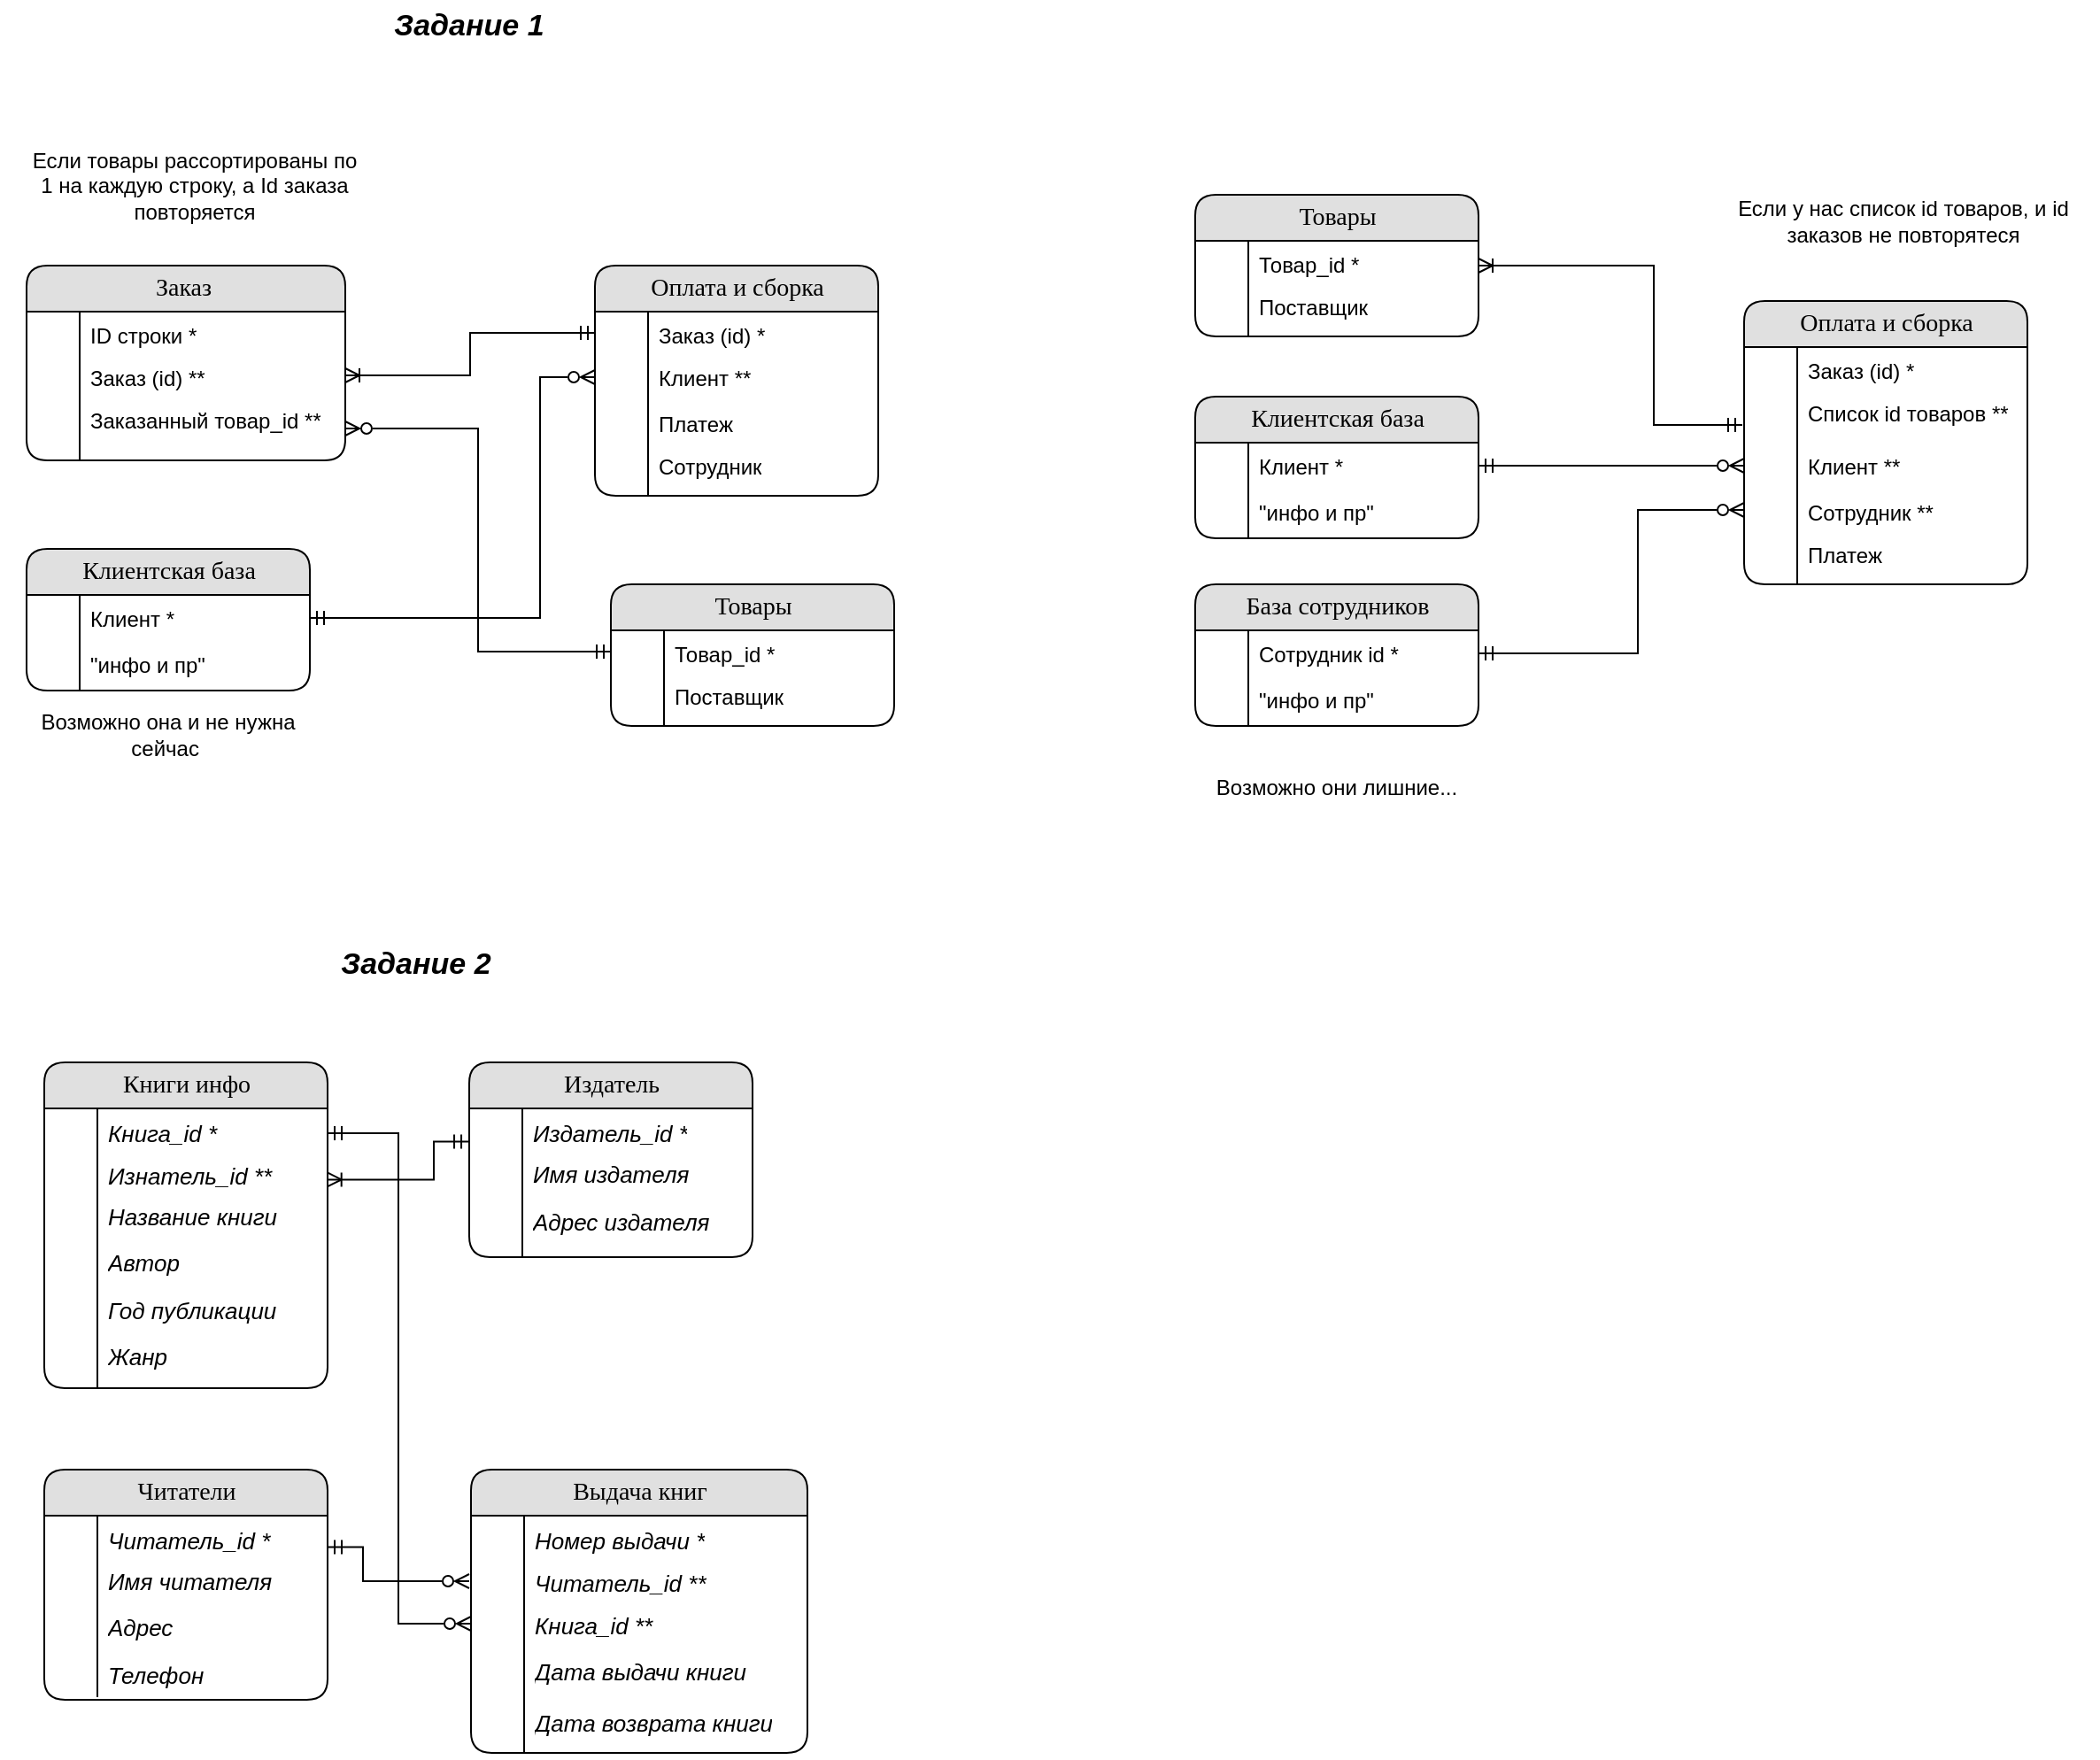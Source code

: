 <mxfile version="24.8.2">
  <diagram name="Page-1" id="e56a1550-8fbb-45ad-956c-1786394a9013">
    <mxGraphModel dx="2524" dy="1198" grid="1" gridSize="10" guides="1" tooltips="1" connect="1" arrows="1" fold="1" page="1" pageScale="1" pageWidth="3300" pageHeight="2339" background="none" math="0" shadow="0">
      <root>
        <mxCell id="0" />
        <mxCell id="1" parent="0" />
        <mxCell id="HPCLGDxQR15PkIXR5d-X-1" value="Заказ&amp;nbsp;" style="swimlane;html=1;fontStyle=0;childLayout=stackLayout;horizontal=1;startSize=26;fillColor=#e0e0e0;horizontalStack=0;resizeParent=1;resizeLast=0;collapsible=1;marginBottom=0;swimlaneFillColor=#ffffff;align=center;rounded=1;shadow=0;comic=0;labelBackgroundColor=none;strokeWidth=1;fontFamily=Verdana;fontSize=14" vertex="1" parent="1">
          <mxGeometry x="100" y="680" width="180" height="110" as="geometry" />
        </mxCell>
        <mxCell id="HPCLGDxQR15PkIXR5d-X-166" value="ID строки *" style="shape=partialRectangle;top=0;left=0;right=0;bottom=0;html=1;align=left;verticalAlign=top;fillColor=none;spacingLeft=34;spacingRight=4;whiteSpace=wrap;overflow=hidden;rotatable=0;points=[[0,0.5],[1,0.5]];portConstraint=eastwest;dropTarget=0;" vertex="1" parent="HPCLGDxQR15PkIXR5d-X-1">
          <mxGeometry y="26" width="180" height="24" as="geometry" />
        </mxCell>
        <mxCell id="HPCLGDxQR15PkIXR5d-X-167" value="" style="shape=partialRectangle;top=0;left=0;bottom=0;html=1;fillColor=none;align=left;verticalAlign=top;spacingLeft=4;spacingRight=4;whiteSpace=wrap;overflow=hidden;rotatable=0;points=[];portConstraint=eastwest;part=1;" vertex="1" connectable="0" parent="HPCLGDxQR15PkIXR5d-X-166">
          <mxGeometry width="30" height="24" as="geometry" />
        </mxCell>
        <mxCell id="HPCLGDxQR15PkIXR5d-X-4" value="Заказ (id) **" style="shape=partialRectangle;top=0;left=0;right=0;bottom=0;html=1;align=left;verticalAlign=top;fillColor=none;spacingLeft=34;spacingRight=4;whiteSpace=wrap;overflow=hidden;rotatable=0;points=[[0,0.5],[1,0.5]];portConstraint=eastwest;dropTarget=0;" vertex="1" parent="HPCLGDxQR15PkIXR5d-X-1">
          <mxGeometry y="50" width="180" height="24" as="geometry" />
        </mxCell>
        <mxCell id="HPCLGDxQR15PkIXR5d-X-5" value="" style="shape=partialRectangle;top=0;left=0;bottom=0;html=1;fillColor=none;align=left;verticalAlign=top;spacingLeft=4;spacingRight=4;whiteSpace=wrap;overflow=hidden;rotatable=0;points=[];portConstraint=eastwest;part=1;" vertex="1" connectable="0" parent="HPCLGDxQR15PkIXR5d-X-4">
          <mxGeometry width="30" height="24" as="geometry" />
        </mxCell>
        <mxCell id="HPCLGDxQR15PkIXR5d-X-170" value="Заказанный товар_id **" style="shape=partialRectangle;top=0;left=0;right=0;bottom=0;html=1;align=left;verticalAlign=top;fillColor=none;spacingLeft=34;spacingRight=4;whiteSpace=wrap;overflow=hidden;rotatable=0;points=[[0,0.5],[1,0.5]];portConstraint=eastwest;dropTarget=0;" vertex="1" parent="HPCLGDxQR15PkIXR5d-X-1">
          <mxGeometry y="74" width="180" height="36" as="geometry" />
        </mxCell>
        <mxCell id="HPCLGDxQR15PkIXR5d-X-171" value="" style="shape=partialRectangle;top=0;left=0;bottom=0;html=1;fillColor=none;align=left;verticalAlign=top;spacingLeft=4;spacingRight=4;whiteSpace=wrap;overflow=hidden;rotatable=0;points=[];portConstraint=eastwest;part=1;" vertex="1" connectable="0" parent="HPCLGDxQR15PkIXR5d-X-170">
          <mxGeometry width="30" height="36" as="geometry" />
        </mxCell>
        <mxCell id="HPCLGDxQR15PkIXR5d-X-13" value="Товары" style="swimlane;html=1;fontStyle=0;childLayout=stackLayout;horizontal=1;startSize=26;fillColor=#e0e0e0;horizontalStack=0;resizeParent=1;resizeLast=0;collapsible=1;marginBottom=0;swimlaneFillColor=#ffffff;align=center;rounded=1;shadow=0;comic=0;labelBackgroundColor=none;strokeWidth=1;fontFamily=Verdana;fontSize=14" vertex="1" parent="1">
          <mxGeometry x="430" y="860" width="160" height="80" as="geometry" />
        </mxCell>
        <mxCell id="HPCLGDxQR15PkIXR5d-X-14" value="Товар_id *" style="shape=partialRectangle;top=0;left=0;right=0;bottom=0;html=1;align=left;verticalAlign=top;fillColor=none;spacingLeft=34;spacingRight=4;whiteSpace=wrap;overflow=hidden;rotatable=0;points=[[0,0.5],[1,0.5]];portConstraint=eastwest;dropTarget=0;" vertex="1" parent="HPCLGDxQR15PkIXR5d-X-13">
          <mxGeometry y="26" width="160" height="24" as="geometry" />
        </mxCell>
        <mxCell id="HPCLGDxQR15PkIXR5d-X-15" value="" style="shape=partialRectangle;top=0;left=0;bottom=0;html=1;fillColor=none;align=left;verticalAlign=top;spacingLeft=4;spacingRight=4;whiteSpace=wrap;overflow=hidden;rotatable=0;points=[];portConstraint=eastwest;part=1;" vertex="1" connectable="0" parent="HPCLGDxQR15PkIXR5d-X-14">
          <mxGeometry width="30" height="24" as="geometry" />
        </mxCell>
        <mxCell id="HPCLGDxQR15PkIXR5d-X-16" value="Поставщик" style="shape=partialRectangle;top=0;left=0;right=0;bottom=0;html=1;align=left;verticalAlign=top;fillColor=none;spacingLeft=34;spacingRight=4;whiteSpace=wrap;overflow=hidden;rotatable=0;points=[[0,0.5],[1,0.5]];portConstraint=eastwest;dropTarget=0;" vertex="1" parent="HPCLGDxQR15PkIXR5d-X-13">
          <mxGeometry y="50" width="160" height="30" as="geometry" />
        </mxCell>
        <mxCell id="HPCLGDxQR15PkIXR5d-X-17" value="" style="shape=partialRectangle;top=0;left=0;bottom=0;html=1;fillColor=none;align=left;verticalAlign=top;spacingLeft=4;spacingRight=4;whiteSpace=wrap;overflow=hidden;rotatable=0;points=[];portConstraint=eastwest;part=1;" vertex="1" connectable="0" parent="HPCLGDxQR15PkIXR5d-X-16">
          <mxGeometry width="30" height="30.0" as="geometry" />
        </mxCell>
        <mxCell id="HPCLGDxQR15PkIXR5d-X-22" value="Оплата и сборка" style="swimlane;html=1;fontStyle=0;childLayout=stackLayout;horizontal=1;startSize=26;fillColor=#e0e0e0;horizontalStack=0;resizeParent=1;resizeLast=0;collapsible=1;marginBottom=0;swimlaneFillColor=#ffffff;align=center;rounded=1;shadow=0;comic=0;labelBackgroundColor=none;strokeWidth=1;fontFamily=Verdana;fontSize=14" vertex="1" parent="1">
          <mxGeometry x="421" y="680" width="160" height="130" as="geometry" />
        </mxCell>
        <mxCell id="HPCLGDxQR15PkIXR5d-X-23" value="Заказ (id) *" style="shape=partialRectangle;top=0;left=0;right=0;bottom=0;html=1;align=left;verticalAlign=top;fillColor=none;spacingLeft=34;spacingRight=4;whiteSpace=wrap;overflow=hidden;rotatable=0;points=[[0,0.5],[1,0.5]];portConstraint=eastwest;dropTarget=0;" vertex="1" parent="HPCLGDxQR15PkIXR5d-X-22">
          <mxGeometry y="26" width="160" height="24" as="geometry" />
        </mxCell>
        <mxCell id="HPCLGDxQR15PkIXR5d-X-24" value="" style="shape=partialRectangle;top=0;left=0;bottom=0;html=1;fillColor=none;align=left;verticalAlign=top;spacingLeft=4;spacingRight=4;whiteSpace=wrap;overflow=hidden;rotatable=0;points=[];portConstraint=eastwest;part=1;" vertex="1" connectable="0" parent="HPCLGDxQR15PkIXR5d-X-23">
          <mxGeometry width="30" height="24" as="geometry" />
        </mxCell>
        <mxCell id="HPCLGDxQR15PkIXR5d-X-25" value="Клиент **" style="shape=partialRectangle;top=0;left=0;right=0;bottom=0;html=1;align=left;verticalAlign=top;fillColor=none;spacingLeft=34;spacingRight=4;whiteSpace=wrap;overflow=hidden;rotatable=0;points=[[0,0.5],[1,0.5]];portConstraint=eastwest;dropTarget=0;" vertex="1" parent="HPCLGDxQR15PkIXR5d-X-22">
          <mxGeometry y="50" width="160" height="26" as="geometry" />
        </mxCell>
        <mxCell id="HPCLGDxQR15PkIXR5d-X-26" value="" style="shape=partialRectangle;top=0;left=0;bottom=0;html=1;fillColor=none;align=left;verticalAlign=top;spacingLeft=4;spacingRight=4;whiteSpace=wrap;overflow=hidden;rotatable=0;points=[];portConstraint=eastwest;part=1;" vertex="1" connectable="0" parent="HPCLGDxQR15PkIXR5d-X-25">
          <mxGeometry width="30" height="26" as="geometry" />
        </mxCell>
        <mxCell id="HPCLGDxQR15PkIXR5d-X-27" value="Платеж&amp;nbsp;" style="shape=partialRectangle;top=0;left=0;right=0;bottom=0;html=1;align=left;verticalAlign=top;fillColor=none;spacingLeft=34;spacingRight=4;whiteSpace=wrap;overflow=hidden;rotatable=0;points=[[0,0.5],[1,0.5]];portConstraint=eastwest;dropTarget=0;" vertex="1" parent="HPCLGDxQR15PkIXR5d-X-22">
          <mxGeometry y="76" width="160" height="24" as="geometry" />
        </mxCell>
        <mxCell id="HPCLGDxQR15PkIXR5d-X-28" value="" style="shape=partialRectangle;top=0;left=0;bottom=0;html=1;fillColor=none;align=left;verticalAlign=top;spacingLeft=4;spacingRight=4;whiteSpace=wrap;overflow=hidden;rotatable=0;points=[];portConstraint=eastwest;part=1;" vertex="1" connectable="0" parent="HPCLGDxQR15PkIXR5d-X-27">
          <mxGeometry width="30" height="24" as="geometry" />
        </mxCell>
        <mxCell id="HPCLGDxQR15PkIXR5d-X-174" value="Сотрудник" style="shape=partialRectangle;top=0;left=0;right=0;bottom=0;html=1;align=left;verticalAlign=top;fillColor=none;spacingLeft=34;spacingRight=4;whiteSpace=wrap;overflow=hidden;rotatable=0;points=[[0,0.5],[1,0.5]];portConstraint=eastwest;dropTarget=0;" vertex="1" parent="HPCLGDxQR15PkIXR5d-X-22">
          <mxGeometry y="100" width="160" height="30" as="geometry" />
        </mxCell>
        <mxCell id="HPCLGDxQR15PkIXR5d-X-175" value="" style="shape=partialRectangle;top=0;left=0;bottom=0;html=1;fillColor=none;align=left;verticalAlign=top;spacingLeft=4;spacingRight=4;whiteSpace=wrap;overflow=hidden;rotatable=0;points=[];portConstraint=eastwest;part=1;" vertex="1" connectable="0" parent="HPCLGDxQR15PkIXR5d-X-174">
          <mxGeometry width="30" height="30.0" as="geometry" />
        </mxCell>
        <mxCell id="HPCLGDxQR15PkIXR5d-X-68" value="Книги инфо" style="swimlane;html=1;fontStyle=0;childLayout=stackLayout;horizontal=1;startSize=26;fillColor=#e0e0e0;horizontalStack=0;resizeParent=1;resizeLast=0;collapsible=1;marginBottom=0;swimlaneFillColor=#ffffff;align=center;rounded=1;shadow=0;comic=0;labelBackgroundColor=none;strokeWidth=1;fontFamily=Verdana;fontSize=14" vertex="1" parent="1">
          <mxGeometry x="110" y="1130" width="160" height="184" as="geometry" />
        </mxCell>
        <mxCell id="HPCLGDxQR15PkIXR5d-X-69" value="&lt;i style=&quot;font-size: 13px;&quot;&gt;&lt;span style=&quot;font-size: 13px; line-height: 107%;&quot;&gt;Книга_id *&lt;/span&gt;&lt;/i&gt;" style="shape=partialRectangle;top=0;left=0;right=0;bottom=0;html=1;align=left;verticalAlign=top;fillColor=none;spacingLeft=34;spacingRight=4;whiteSpace=wrap;overflow=hidden;rotatable=0;points=[[0,0.5],[1,0.5]];portConstraint=eastwest;dropTarget=0;fontSize=13;" vertex="1" parent="HPCLGDxQR15PkIXR5d-X-68">
          <mxGeometry y="26" width="160" height="24" as="geometry" />
        </mxCell>
        <mxCell id="HPCLGDxQR15PkIXR5d-X-70" value="" style="shape=partialRectangle;top=0;left=0;bottom=0;html=1;fillColor=none;align=left;verticalAlign=top;spacingLeft=4;spacingRight=4;whiteSpace=wrap;overflow=hidden;rotatable=0;points=[];portConstraint=eastwest;part=1;" vertex="1" connectable="0" parent="HPCLGDxQR15PkIXR5d-X-69">
          <mxGeometry width="30" height="24" as="geometry" />
        </mxCell>
        <mxCell id="HPCLGDxQR15PkIXR5d-X-148" value="&lt;i style=&quot;font-size: 13px;&quot;&gt;&lt;span style=&quot;font-size: 13px; line-height: 107%;&quot;&gt;Изнатель_id **&lt;/span&gt;&lt;/i&gt;" style="shape=partialRectangle;top=0;left=0;right=0;bottom=0;html=1;align=left;verticalAlign=top;fillColor=none;spacingLeft=34;spacingRight=4;whiteSpace=wrap;overflow=hidden;rotatable=0;points=[[0,0.5],[1,0.5]];portConstraint=eastwest;dropTarget=0;fontSize=13;" vertex="1" parent="HPCLGDxQR15PkIXR5d-X-68">
          <mxGeometry y="50" width="160" height="24" as="geometry" />
        </mxCell>
        <mxCell id="HPCLGDxQR15PkIXR5d-X-149" value="" style="shape=partialRectangle;top=0;left=0;bottom=0;html=1;fillColor=none;align=left;verticalAlign=top;spacingLeft=4;spacingRight=4;whiteSpace=wrap;overflow=hidden;rotatable=0;points=[];portConstraint=eastwest;part=1;" vertex="1" connectable="0" parent="HPCLGDxQR15PkIXR5d-X-148">
          <mxGeometry width="30" height="24" as="geometry" />
        </mxCell>
        <mxCell id="HPCLGDxQR15PkIXR5d-X-71" value="&lt;i&gt;&lt;span style=&quot;line-height: 107%;&quot;&gt;&lt;font style=&quot;font-size: 13px;&quot;&gt;Название книги&lt;/font&gt;&lt;/span&gt;&lt;/i&gt;" style="shape=partialRectangle;top=0;left=0;right=0;bottom=0;html=1;align=left;verticalAlign=top;fillColor=none;spacingLeft=34;spacingRight=4;whiteSpace=wrap;overflow=hidden;rotatable=0;points=[[0,0.5],[1,0.5]];portConstraint=eastwest;dropTarget=0;" vertex="1" parent="HPCLGDxQR15PkIXR5d-X-68">
          <mxGeometry y="74" width="160" height="26" as="geometry" />
        </mxCell>
        <mxCell id="HPCLGDxQR15PkIXR5d-X-72" value="" style="shape=partialRectangle;top=0;left=0;bottom=0;html=1;fillColor=none;align=left;verticalAlign=top;spacingLeft=4;spacingRight=4;whiteSpace=wrap;overflow=hidden;rotatable=0;points=[];portConstraint=eastwest;part=1;" vertex="1" connectable="0" parent="HPCLGDxQR15PkIXR5d-X-71">
          <mxGeometry width="30" height="26" as="geometry" />
        </mxCell>
        <mxCell id="HPCLGDxQR15PkIXR5d-X-73" value="&lt;i&gt;&lt;span style=&quot;font-size: 13px; line-height: 107%;&quot;&gt;Автор&lt;/span&gt;&lt;/i&gt;" style="shape=partialRectangle;top=0;left=0;right=0;bottom=0;html=1;align=left;verticalAlign=top;fillColor=none;spacingLeft=34;spacingRight=4;whiteSpace=wrap;overflow=hidden;rotatable=0;points=[[0,0.5],[1,0.5]];portConstraint=eastwest;dropTarget=0;" vertex="1" parent="HPCLGDxQR15PkIXR5d-X-68">
          <mxGeometry y="100" width="160" height="26" as="geometry" />
        </mxCell>
        <mxCell id="HPCLGDxQR15PkIXR5d-X-74" value="" style="shape=partialRectangle;top=0;left=0;bottom=0;html=1;fillColor=none;align=left;verticalAlign=top;spacingLeft=4;spacingRight=4;whiteSpace=wrap;overflow=hidden;rotatable=0;points=[];portConstraint=eastwest;part=1;" vertex="1" connectable="0" parent="HPCLGDxQR15PkIXR5d-X-73">
          <mxGeometry width="30" height="26" as="geometry" />
        </mxCell>
        <mxCell id="HPCLGDxQR15PkIXR5d-X-75" value="&lt;i style=&quot;font-size: 13px;&quot;&gt;&lt;span style=&quot;font-size: 13px; line-height: 107%;&quot;&gt;Год публикации&lt;/span&gt;&lt;/i&gt;" style="shape=partialRectangle;top=0;left=0;right=0;bottom=0;html=1;align=left;verticalAlign=top;fillColor=none;spacingLeft=34;spacingRight=4;whiteSpace=wrap;overflow=hidden;rotatable=0;points=[[0,0.5],[1,0.5]];portConstraint=eastwest;dropTarget=0;fontSize=13;" vertex="1" parent="HPCLGDxQR15PkIXR5d-X-68">
          <mxGeometry y="126" width="160" height="26" as="geometry" />
        </mxCell>
        <mxCell id="HPCLGDxQR15PkIXR5d-X-76" value="" style="shape=partialRectangle;top=0;left=0;bottom=0;html=1;fillColor=none;align=left;verticalAlign=top;spacingLeft=4;spacingRight=4;whiteSpace=wrap;overflow=hidden;rotatable=0;points=[];portConstraint=eastwest;part=1;" vertex="1" connectable="0" parent="HPCLGDxQR15PkIXR5d-X-75">
          <mxGeometry width="30" height="26" as="geometry" />
        </mxCell>
        <mxCell id="HPCLGDxQR15PkIXR5d-X-79" value="&lt;i style=&quot;font-size: 13px;&quot;&gt;&lt;span style=&quot;font-size: 13px; line-height: 15.693px;&quot;&gt;Жанр&lt;/span&gt;&lt;/i&gt;" style="shape=partialRectangle;top=0;left=0;right=0;bottom=0;html=1;align=left;verticalAlign=top;fillColor=none;spacingLeft=34;spacingRight=4;whiteSpace=wrap;overflow=hidden;rotatable=0;points=[[0,0.5],[1,0.5]];portConstraint=eastwest;dropTarget=0;fontSize=13;" vertex="1" parent="HPCLGDxQR15PkIXR5d-X-68">
          <mxGeometry y="152" width="160" height="32" as="geometry" />
        </mxCell>
        <mxCell id="HPCLGDxQR15PkIXR5d-X-80" value="" style="shape=partialRectangle;top=0;left=0;bottom=0;html=1;fillColor=none;align=left;verticalAlign=top;spacingLeft=4;spacingRight=4;whiteSpace=wrap;overflow=hidden;rotatable=0;points=[];portConstraint=eastwest;part=1;" vertex="1" connectable="0" parent="HPCLGDxQR15PkIXR5d-X-79">
          <mxGeometry width="30" height="32" as="geometry" />
        </mxCell>
        <mxCell id="HPCLGDxQR15PkIXR5d-X-85" value="Издатель" style="swimlane;html=1;fontStyle=0;childLayout=stackLayout;horizontal=1;startSize=26;fillColor=#e0e0e0;horizontalStack=0;resizeParent=1;resizeLast=0;collapsible=1;marginBottom=0;swimlaneFillColor=#ffffff;align=center;rounded=1;shadow=0;comic=0;labelBackgroundColor=none;strokeWidth=1;fontFamily=Verdana;fontSize=14" vertex="1" parent="1">
          <mxGeometry x="350" y="1130" width="160" height="110" as="geometry" />
        </mxCell>
        <mxCell id="HPCLGDxQR15PkIXR5d-X-146" value="&lt;i style=&quot;font-size: 13px;&quot;&gt;&lt;span style=&quot;font-size: 13px; line-height: 107%;&quot;&gt;Издатель_id *&lt;/span&gt;&lt;/i&gt;" style="shape=partialRectangle;top=0;left=0;right=0;bottom=0;html=1;align=left;verticalAlign=top;fillColor=none;spacingLeft=34;spacingRight=4;whiteSpace=wrap;overflow=hidden;rotatable=0;points=[[0,0.5],[1,0.5]];portConstraint=eastwest;dropTarget=0;fontSize=13;" vertex="1" parent="HPCLGDxQR15PkIXR5d-X-85">
          <mxGeometry y="26" width="160" height="24" as="geometry" />
        </mxCell>
        <mxCell id="HPCLGDxQR15PkIXR5d-X-147" value="" style="shape=partialRectangle;top=0;left=0;bottom=0;html=1;fillColor=none;align=left;verticalAlign=top;spacingLeft=4;spacingRight=4;whiteSpace=wrap;overflow=hidden;rotatable=0;points=[];portConstraint=eastwest;part=1;" vertex="1" connectable="0" parent="HPCLGDxQR15PkIXR5d-X-146">
          <mxGeometry width="30" height="24" as="geometry" />
        </mxCell>
        <mxCell id="HPCLGDxQR15PkIXR5d-X-94" value="&lt;i&gt;&lt;span style=&quot;font-size: 13px; line-height: 107%;&quot;&gt;Имя издателя&lt;/span&gt;&lt;/i&gt;" style="shape=partialRectangle;top=0;left=0;right=0;bottom=0;html=1;align=left;verticalAlign=top;fillColor=none;spacingLeft=34;spacingRight=4;whiteSpace=wrap;overflow=hidden;rotatable=0;points=[[0,0.5],[1,0.5]];portConstraint=eastwest;dropTarget=0;" vertex="1" parent="HPCLGDxQR15PkIXR5d-X-85">
          <mxGeometry y="50" width="160" height="26" as="geometry" />
        </mxCell>
        <mxCell id="HPCLGDxQR15PkIXR5d-X-95" value="" style="shape=partialRectangle;top=0;left=0;bottom=0;html=1;fillColor=none;align=left;verticalAlign=top;spacingLeft=4;spacingRight=4;whiteSpace=wrap;overflow=hidden;rotatable=0;points=[];portConstraint=eastwest;part=1;" vertex="1" connectable="0" parent="HPCLGDxQR15PkIXR5d-X-94">
          <mxGeometry width="30" height="26" as="geometry" />
        </mxCell>
        <mxCell id="HPCLGDxQR15PkIXR5d-X-98" value="&lt;div style=&quot;font-size: 13px;&quot;&gt;&lt;i&gt;Адрес издателя&lt;/i&gt;&lt;/div&gt;" style="shape=partialRectangle;top=0;left=0;right=0;bottom=0;html=1;align=left;verticalAlign=top;fillColor=none;spacingLeft=34;spacingRight=4;whiteSpace=wrap;overflow=hidden;rotatable=0;points=[[0,0.5],[1,0.5]];portConstraint=eastwest;dropTarget=0;fontSize=13;" vertex="1" parent="HPCLGDxQR15PkIXR5d-X-85">
          <mxGeometry y="76" width="160" height="34" as="geometry" />
        </mxCell>
        <mxCell id="HPCLGDxQR15PkIXR5d-X-99" value="" style="shape=partialRectangle;top=0;left=0;bottom=0;html=1;fillColor=none;align=left;verticalAlign=top;spacingLeft=4;spacingRight=4;whiteSpace=wrap;overflow=hidden;rotatable=0;points=[];portConstraint=eastwest;part=1;" vertex="1" connectable="0" parent="HPCLGDxQR15PkIXR5d-X-98">
          <mxGeometry width="30" height="34" as="geometry" />
        </mxCell>
        <mxCell id="HPCLGDxQR15PkIXR5d-X-103" value="Читатели" style="swimlane;html=1;fontStyle=0;childLayout=stackLayout;horizontal=1;startSize=26;fillColor=#e0e0e0;horizontalStack=0;resizeParent=1;resizeLast=0;collapsible=1;marginBottom=0;swimlaneFillColor=#ffffff;align=center;rounded=1;shadow=0;comic=0;labelBackgroundColor=none;strokeWidth=1;fontFamily=Verdana;fontSize=14" vertex="1" parent="1">
          <mxGeometry x="110" y="1360" width="160" height="130" as="geometry" />
        </mxCell>
        <mxCell id="HPCLGDxQR15PkIXR5d-X-104" value="&lt;i style=&quot;font-size: 13px;&quot;&gt;&lt;span style=&quot;font-size: 13px; line-height: 107%;&quot;&gt;Читатель_id *&lt;/span&gt;&lt;/i&gt;" style="shape=partialRectangle;top=0;left=0;right=0;bottom=0;html=1;align=left;verticalAlign=top;fillColor=none;spacingLeft=34;spacingRight=4;whiteSpace=wrap;overflow=hidden;rotatable=0;points=[[0,0.5],[1,0.5]];portConstraint=eastwest;dropTarget=0;fontSize=13;" vertex="1" parent="HPCLGDxQR15PkIXR5d-X-103">
          <mxGeometry y="26" width="160" height="24" as="geometry" />
        </mxCell>
        <mxCell id="HPCLGDxQR15PkIXR5d-X-105" value="" style="shape=partialRectangle;top=0;left=0;bottom=0;html=1;fillColor=none;align=left;verticalAlign=top;spacingLeft=4;spacingRight=4;whiteSpace=wrap;overflow=hidden;rotatable=0;points=[];portConstraint=eastwest;part=1;" vertex="1" connectable="0" parent="HPCLGDxQR15PkIXR5d-X-104">
          <mxGeometry width="30" height="24" as="geometry" />
        </mxCell>
        <mxCell id="HPCLGDxQR15PkIXR5d-X-106" value="&lt;i&gt;&lt;span style=&quot;line-height: 107%;&quot;&gt;&lt;font style=&quot;font-size: 13px;&quot;&gt;Имя читателя&lt;/font&gt;&lt;/span&gt;&lt;/i&gt;" style="shape=partialRectangle;top=0;left=0;right=0;bottom=0;html=1;align=left;verticalAlign=top;fillColor=none;spacingLeft=34;spacingRight=4;whiteSpace=wrap;overflow=hidden;rotatable=0;points=[[0,0.5],[1,0.5]];portConstraint=eastwest;dropTarget=0;" vertex="1" parent="HPCLGDxQR15PkIXR5d-X-103">
          <mxGeometry y="50" width="160" height="26" as="geometry" />
        </mxCell>
        <mxCell id="HPCLGDxQR15PkIXR5d-X-107" value="" style="shape=partialRectangle;top=0;left=0;bottom=0;html=1;fillColor=none;align=left;verticalAlign=top;spacingLeft=4;spacingRight=4;whiteSpace=wrap;overflow=hidden;rotatable=0;points=[];portConstraint=eastwest;part=1;" vertex="1" connectable="0" parent="HPCLGDxQR15PkIXR5d-X-106">
          <mxGeometry width="30" height="26" as="geometry" />
        </mxCell>
        <mxCell id="HPCLGDxQR15PkIXR5d-X-108" value="&lt;i&gt;&lt;span style=&quot;font-size: 13px; line-height: 107%;&quot;&gt;Адрес&lt;/span&gt;&lt;/i&gt;" style="shape=partialRectangle;top=0;left=0;right=0;bottom=0;html=1;align=left;verticalAlign=top;fillColor=none;spacingLeft=34;spacingRight=4;whiteSpace=wrap;overflow=hidden;rotatable=0;points=[[0,0.5],[1,0.5]];portConstraint=eastwest;dropTarget=0;" vertex="1" parent="HPCLGDxQR15PkIXR5d-X-103">
          <mxGeometry y="76" width="160" height="26" as="geometry" />
        </mxCell>
        <mxCell id="HPCLGDxQR15PkIXR5d-X-109" value="" style="shape=partialRectangle;top=0;left=0;bottom=0;html=1;fillColor=none;align=left;verticalAlign=top;spacingLeft=4;spacingRight=4;whiteSpace=wrap;overflow=hidden;rotatable=0;points=[];portConstraint=eastwest;part=1;" vertex="1" connectable="0" parent="HPCLGDxQR15PkIXR5d-X-108">
          <mxGeometry width="30" height="26" as="geometry" />
        </mxCell>
        <mxCell id="HPCLGDxQR15PkIXR5d-X-110" value="&lt;i style=&quot;font-size: 13px;&quot;&gt;&lt;span style=&quot;font-size: 13px; line-height: 107%;&quot;&gt;Телефон&amp;nbsp;&lt;/span&gt;&lt;/i&gt;" style="shape=partialRectangle;top=0;left=0;right=0;bottom=0;html=1;align=left;verticalAlign=top;fillColor=none;spacingLeft=34;spacingRight=4;whiteSpace=wrap;overflow=hidden;rotatable=0;points=[[0,0.5],[1,0.5]];portConstraint=eastwest;dropTarget=0;fontSize=13;" vertex="1" parent="HPCLGDxQR15PkIXR5d-X-103">
          <mxGeometry y="102" width="160" height="26" as="geometry" />
        </mxCell>
        <mxCell id="HPCLGDxQR15PkIXR5d-X-111" value="" style="shape=partialRectangle;top=0;left=0;bottom=0;html=1;fillColor=none;align=left;verticalAlign=top;spacingLeft=4;spacingRight=4;whiteSpace=wrap;overflow=hidden;rotatable=0;points=[];portConstraint=eastwest;part=1;" vertex="1" connectable="0" parent="HPCLGDxQR15PkIXR5d-X-110">
          <mxGeometry width="30" height="26" as="geometry" />
        </mxCell>
        <mxCell id="HPCLGDxQR15PkIXR5d-X-122" value="Выдача книг" style="swimlane;html=1;fontStyle=0;childLayout=stackLayout;horizontal=1;startSize=26;fillColor=#e0e0e0;horizontalStack=0;resizeParent=1;resizeLast=0;collapsible=1;marginBottom=0;swimlaneFillColor=#ffffff;align=center;rounded=1;shadow=0;comic=0;labelBackgroundColor=none;strokeWidth=1;fontFamily=Verdana;fontSize=14" vertex="1" parent="1">
          <mxGeometry x="351" y="1360" width="190" height="160" as="geometry" />
        </mxCell>
        <mxCell id="HPCLGDxQR15PkIXR5d-X-144" value="&lt;i style=&quot;font-size: 13px;&quot;&gt;&lt;span style=&quot;font-size: 13px; line-height: 107%;&quot;&gt;Номер выдачи *&lt;/span&gt;&lt;/i&gt;" style="shape=partialRectangle;top=0;left=0;right=0;bottom=0;html=1;align=left;verticalAlign=top;fillColor=none;spacingLeft=34;spacingRight=4;whiteSpace=wrap;overflow=hidden;rotatable=0;points=[[0,0.5],[1,0.5]];portConstraint=eastwest;dropTarget=0;fontSize=13;" vertex="1" parent="HPCLGDxQR15PkIXR5d-X-122">
          <mxGeometry y="26" width="190" height="24" as="geometry" />
        </mxCell>
        <mxCell id="HPCLGDxQR15PkIXR5d-X-145" value="" style="shape=partialRectangle;top=0;left=0;bottom=0;html=1;fillColor=none;align=left;verticalAlign=top;spacingLeft=4;spacingRight=4;whiteSpace=wrap;overflow=hidden;rotatable=0;points=[];portConstraint=eastwest;part=1;" vertex="1" connectable="0" parent="HPCLGDxQR15PkIXR5d-X-144">
          <mxGeometry width="30" height="24" as="geometry" />
        </mxCell>
        <mxCell id="HPCLGDxQR15PkIXR5d-X-123" value="&lt;i style=&quot;font-size: 13px;&quot;&gt;&lt;span style=&quot;font-size: 13px; line-height: 107%;&quot;&gt;Читатель_id **&lt;/span&gt;&lt;/i&gt;" style="shape=partialRectangle;top=0;left=0;right=0;bottom=0;html=1;align=left;verticalAlign=top;fillColor=none;spacingLeft=34;spacingRight=4;whiteSpace=wrap;overflow=hidden;rotatable=0;points=[[0,0.5],[1,0.5]];portConstraint=eastwest;dropTarget=0;fontSize=13;" vertex="1" parent="HPCLGDxQR15PkIXR5d-X-122">
          <mxGeometry y="50" width="190" height="24" as="geometry" />
        </mxCell>
        <mxCell id="HPCLGDxQR15PkIXR5d-X-124" value="" style="shape=partialRectangle;top=0;left=0;bottom=0;html=1;fillColor=none;align=left;verticalAlign=top;spacingLeft=4;spacingRight=4;whiteSpace=wrap;overflow=hidden;rotatable=0;points=[];portConstraint=eastwest;part=1;" vertex="1" connectable="0" parent="HPCLGDxQR15PkIXR5d-X-123">
          <mxGeometry width="30" height="24" as="geometry" />
        </mxCell>
        <mxCell id="HPCLGDxQR15PkIXR5d-X-135" value="&lt;i style=&quot;font-size: 13px;&quot;&gt;&lt;span style=&quot;font-size: 13px; line-height: 107%;&quot;&gt;Книга_id **&lt;/span&gt;&lt;/i&gt;" style="shape=partialRectangle;top=0;left=0;right=0;bottom=0;html=1;align=left;verticalAlign=top;fillColor=none;spacingLeft=34;spacingRight=4;whiteSpace=wrap;overflow=hidden;rotatable=0;points=[[0,0.5],[1,0.5]];portConstraint=eastwest;dropTarget=0;fontSize=13;spacingBottom=0;" vertex="1" parent="HPCLGDxQR15PkIXR5d-X-122">
          <mxGeometry y="74" width="190" height="26" as="geometry" />
        </mxCell>
        <mxCell id="HPCLGDxQR15PkIXR5d-X-136" value="" style="shape=partialRectangle;top=0;left=0;bottom=0;html=1;fillColor=none;align=left;verticalAlign=top;spacingLeft=4;spacingRight=4;whiteSpace=wrap;overflow=hidden;rotatable=0;points=[];portConstraint=eastwest;part=1;" vertex="1" connectable="0" parent="HPCLGDxQR15PkIXR5d-X-135">
          <mxGeometry width="30" height="26" as="geometry" />
        </mxCell>
        <mxCell id="HPCLGDxQR15PkIXR5d-X-131" value="&lt;i style=&quot;font-size: 13px;&quot;&gt;&lt;span style=&quot;font-size: 13px; line-height: 107%;&quot;&gt;Дата выдачи книги&lt;/span&gt;&lt;/i&gt;" style="shape=partialRectangle;top=0;left=0;right=0;bottom=0;html=1;align=left;verticalAlign=top;fillColor=none;spacingLeft=34;spacingRight=4;whiteSpace=wrap;overflow=hidden;rotatable=0;points=[[0,0.5],[1,0.5]];portConstraint=eastwest;dropTarget=0;fontSize=13;" vertex="1" parent="HPCLGDxQR15PkIXR5d-X-122">
          <mxGeometry y="100" width="190" height="30" as="geometry" />
        </mxCell>
        <mxCell id="HPCLGDxQR15PkIXR5d-X-132" value="" style="shape=partialRectangle;top=0;left=0;bottom=0;html=1;fillColor=none;align=left;verticalAlign=top;spacingLeft=4;spacingRight=4;whiteSpace=wrap;overflow=hidden;rotatable=0;points=[];portConstraint=eastwest;part=1;" vertex="1" connectable="0" parent="HPCLGDxQR15PkIXR5d-X-131">
          <mxGeometry width="30" height="30.0" as="geometry" />
        </mxCell>
        <mxCell id="HPCLGDxQR15PkIXR5d-X-133" value="&lt;i&gt;&lt;span style=&quot;font-size: 13px; line-height: 107%;&quot;&gt;Дата возврата книги&lt;/span&gt;&lt;/i&gt;" style="shape=partialRectangle;top=0;left=0;right=0;bottom=0;html=1;align=left;verticalAlign=top;fillColor=none;spacingLeft=34;spacingRight=4;whiteSpace=wrap;overflow=hidden;rotatable=0;points=[[0,0.5],[1,0.5]];portConstraint=eastwest;dropTarget=0;" vertex="1" parent="HPCLGDxQR15PkIXR5d-X-122">
          <mxGeometry y="130" width="190" height="30" as="geometry" />
        </mxCell>
        <mxCell id="HPCLGDxQR15PkIXR5d-X-134" value="" style="shape=partialRectangle;top=0;left=0;bottom=0;html=1;fillColor=none;align=left;verticalAlign=top;spacingLeft=4;spacingRight=4;whiteSpace=wrap;overflow=hidden;rotatable=0;points=[];portConstraint=eastwest;part=1;" vertex="1" connectable="0" parent="HPCLGDxQR15PkIXR5d-X-133">
          <mxGeometry width="30" height="30" as="geometry" />
        </mxCell>
        <mxCell id="HPCLGDxQR15PkIXR5d-X-142" style="edgeStyle=orthogonalEdgeStyle;rounded=0;orthogonalLoop=1;jettySize=auto;html=1;exitX=1;exitY=0.74;exitDx=0;exitDy=0;endArrow=ERzeroToMany;endFill=0;startArrow=ERmandOne;startFill=0;exitPerimeter=0;" edge="1" parent="1" source="HPCLGDxQR15PkIXR5d-X-104">
          <mxGeometry relative="1" as="geometry">
            <mxPoint x="350" y="1423" as="targetPoint" />
            <Array as="points">
              <mxPoint x="290" y="1404" />
              <mxPoint x="290" y="1423" />
            </Array>
          </mxGeometry>
        </mxCell>
        <mxCell id="HPCLGDxQR15PkIXR5d-X-152" style="edgeStyle=orthogonalEdgeStyle;rounded=0;orthogonalLoop=1;jettySize=auto;html=1;exitX=0.999;exitY=0.676;exitDx=0;exitDy=0;entryX=-0.003;entryY=0.779;entryDx=0;entryDy=0;endArrow=ERmandOne;endFill=0;startArrow=ERoneToMany;startFill=0;exitPerimeter=0;entryPerimeter=0;" edge="1" parent="1" source="HPCLGDxQR15PkIXR5d-X-148" target="HPCLGDxQR15PkIXR5d-X-146">
          <mxGeometry relative="1" as="geometry">
            <mxPoint x="271" y="1200" as="sourcePoint" />
            <mxPoint x="351" y="1200" as="targetPoint" />
            <Array as="points">
              <mxPoint x="330" y="1196" />
              <mxPoint x="330" y="1175" />
            </Array>
          </mxGeometry>
        </mxCell>
        <mxCell id="HPCLGDxQR15PkIXR5d-X-153" style="edgeStyle=orthogonalEdgeStyle;rounded=0;orthogonalLoop=1;jettySize=auto;html=1;exitX=0;exitY=0.5;exitDx=0;exitDy=0;endArrow=ERmandOne;endFill=0;startArrow=ERzeroToMany;startFill=0;" edge="1" parent="1" source="HPCLGDxQR15PkIXR5d-X-135">
          <mxGeometry relative="1" as="geometry">
            <mxPoint x="397" y="1338" as="sourcePoint" />
            <mxPoint x="270" y="1170" as="targetPoint" />
            <Array as="points">
              <mxPoint x="310" y="1447" />
              <mxPoint x="310" y="1170" />
            </Array>
          </mxGeometry>
        </mxCell>
        <mxCell id="HPCLGDxQR15PkIXR5d-X-154" style="edgeStyle=orthogonalEdgeStyle;rounded=0;orthogonalLoop=1;jettySize=auto;html=1;exitX=1;exitY=0.5;exitDx=0;exitDy=0;entryX=0;entryY=0.5;entryDx=0;entryDy=0;endArrow=ERmandOne;endFill=0;startArrow=ERzeroToMany;startFill=0;" edge="1" parent="1" source="HPCLGDxQR15PkIXR5d-X-170" target="HPCLGDxQR15PkIXR5d-X-14">
          <mxGeometry relative="1" as="geometry" />
        </mxCell>
        <mxCell id="HPCLGDxQR15PkIXR5d-X-158" value="Клиентская база" style="swimlane;html=1;fontStyle=0;childLayout=stackLayout;horizontal=1;startSize=26;fillColor=#e0e0e0;horizontalStack=0;resizeParent=1;resizeLast=0;collapsible=1;marginBottom=0;swimlaneFillColor=#ffffff;align=center;rounded=1;shadow=0;comic=0;labelBackgroundColor=none;strokeWidth=1;fontFamily=Verdana;fontSize=14" vertex="1" parent="1">
          <mxGeometry x="100" y="840" width="160" height="80" as="geometry" />
        </mxCell>
        <mxCell id="HPCLGDxQR15PkIXR5d-X-161" value="Клиент *" style="shape=partialRectangle;top=0;left=0;right=0;bottom=0;html=1;align=left;verticalAlign=top;fillColor=none;spacingLeft=34;spacingRight=4;whiteSpace=wrap;overflow=hidden;rotatable=0;points=[[0,0.5],[1,0.5]];portConstraint=eastwest;dropTarget=0;" vertex="1" parent="HPCLGDxQR15PkIXR5d-X-158">
          <mxGeometry y="26" width="160" height="26" as="geometry" />
        </mxCell>
        <mxCell id="HPCLGDxQR15PkIXR5d-X-162" value="" style="shape=partialRectangle;top=0;left=0;bottom=0;html=1;fillColor=none;align=left;verticalAlign=top;spacingLeft=4;spacingRight=4;whiteSpace=wrap;overflow=hidden;rotatable=0;points=[];portConstraint=eastwest;part=1;" vertex="1" connectable="0" parent="HPCLGDxQR15PkIXR5d-X-161">
          <mxGeometry width="30" height="26" as="geometry" />
        </mxCell>
        <mxCell id="HPCLGDxQR15PkIXR5d-X-159" value="&quot;инфо и пр&quot;" style="shape=partialRectangle;top=0;left=0;right=0;bottom=0;html=1;align=left;verticalAlign=top;fillColor=none;spacingLeft=34;spacingRight=4;whiteSpace=wrap;overflow=hidden;rotatable=0;points=[[0,0.5],[1,0.5]];portConstraint=eastwest;dropTarget=0;" vertex="1" parent="HPCLGDxQR15PkIXR5d-X-158">
          <mxGeometry y="52" width="160" height="28" as="geometry" />
        </mxCell>
        <mxCell id="HPCLGDxQR15PkIXR5d-X-160" value="" style="shape=partialRectangle;top=0;left=0;bottom=0;html=1;fillColor=none;align=left;verticalAlign=top;spacingLeft=4;spacingRight=4;whiteSpace=wrap;overflow=hidden;rotatable=0;points=[];portConstraint=eastwest;part=1;" vertex="1" connectable="0" parent="HPCLGDxQR15PkIXR5d-X-159">
          <mxGeometry width="30" height="28" as="geometry" />
        </mxCell>
        <mxCell id="HPCLGDxQR15PkIXR5d-X-169" style="edgeStyle=orthogonalEdgeStyle;rounded=0;orthogonalLoop=1;jettySize=auto;html=1;exitX=1;exitY=0.5;exitDx=0;exitDy=0;entryX=0;entryY=0.5;entryDx=0;entryDy=0;endArrow=ERmandOne;endFill=0;startArrow=ERoneToMany;startFill=0;" edge="1" parent="1" source="HPCLGDxQR15PkIXR5d-X-4" target="HPCLGDxQR15PkIXR5d-X-23">
          <mxGeometry relative="1" as="geometry" />
        </mxCell>
        <mxCell id="HPCLGDxQR15PkIXR5d-X-172" value="Если товары рассортированы по 1 на каждую строку, а Id заказа повторяется" style="text;strokeColor=none;align=center;fillColor=none;html=1;verticalAlign=middle;whiteSpace=wrap;rounded=0;" vertex="1" parent="1">
          <mxGeometry x="100" y="620" width="190" height="30" as="geometry" />
        </mxCell>
        <mxCell id="HPCLGDxQR15PkIXR5d-X-173" style="edgeStyle=orthogonalEdgeStyle;rounded=0;orthogonalLoop=1;jettySize=auto;html=1;exitX=0;exitY=0.5;exitDx=0;exitDy=0;entryX=1;entryY=0.5;entryDx=0;entryDy=0;endArrow=ERmandOne;endFill=0;startArrow=ERzeroToMany;startFill=0;" edge="1" parent="1" source="HPCLGDxQR15PkIXR5d-X-25" target="HPCLGDxQR15PkIXR5d-X-161">
          <mxGeometry relative="1" as="geometry">
            <Array as="points">
              <mxPoint x="390" y="743" />
              <mxPoint x="390" y="879" />
            </Array>
          </mxGeometry>
        </mxCell>
        <mxCell id="HPCLGDxQR15PkIXR5d-X-176" value="Возможно она и не нужна сейчас&amp;nbsp;" style="text;strokeColor=none;align=center;fillColor=none;html=1;verticalAlign=middle;whiteSpace=wrap;rounded=0;" vertex="1" parent="1">
          <mxGeometry x="85" y="930" width="190" height="30" as="geometry" />
        </mxCell>
        <mxCell id="HPCLGDxQR15PkIXR5d-X-184" value="Товары" style="swimlane;html=1;fontStyle=0;childLayout=stackLayout;horizontal=1;startSize=26;fillColor=#e0e0e0;horizontalStack=0;resizeParent=1;resizeLast=0;collapsible=1;marginBottom=0;swimlaneFillColor=#ffffff;align=center;rounded=1;shadow=0;comic=0;labelBackgroundColor=none;strokeWidth=1;fontFamily=Verdana;fontSize=14" vertex="1" parent="1">
          <mxGeometry x="760" y="640" width="160" height="80" as="geometry" />
        </mxCell>
        <mxCell id="HPCLGDxQR15PkIXR5d-X-185" value="Товар_id *" style="shape=partialRectangle;top=0;left=0;right=0;bottom=0;html=1;align=left;verticalAlign=top;fillColor=none;spacingLeft=34;spacingRight=4;whiteSpace=wrap;overflow=hidden;rotatable=0;points=[[0,0.5],[1,0.5]];portConstraint=eastwest;dropTarget=0;" vertex="1" parent="HPCLGDxQR15PkIXR5d-X-184">
          <mxGeometry y="26" width="160" height="24" as="geometry" />
        </mxCell>
        <mxCell id="HPCLGDxQR15PkIXR5d-X-186" value="" style="shape=partialRectangle;top=0;left=0;bottom=0;html=1;fillColor=none;align=left;verticalAlign=top;spacingLeft=4;spacingRight=4;whiteSpace=wrap;overflow=hidden;rotatable=0;points=[];portConstraint=eastwest;part=1;" vertex="1" connectable="0" parent="HPCLGDxQR15PkIXR5d-X-185">
          <mxGeometry width="30" height="24" as="geometry" />
        </mxCell>
        <mxCell id="HPCLGDxQR15PkIXR5d-X-187" value="Поставщик" style="shape=partialRectangle;top=0;left=0;right=0;bottom=0;html=1;align=left;verticalAlign=top;fillColor=none;spacingLeft=34;spacingRight=4;whiteSpace=wrap;overflow=hidden;rotatable=0;points=[[0,0.5],[1,0.5]];portConstraint=eastwest;dropTarget=0;" vertex="1" parent="HPCLGDxQR15PkIXR5d-X-184">
          <mxGeometry y="50" width="160" height="30" as="geometry" />
        </mxCell>
        <mxCell id="HPCLGDxQR15PkIXR5d-X-188" value="" style="shape=partialRectangle;top=0;left=0;bottom=0;html=1;fillColor=none;align=left;verticalAlign=top;spacingLeft=4;spacingRight=4;whiteSpace=wrap;overflow=hidden;rotatable=0;points=[];portConstraint=eastwest;part=1;" vertex="1" connectable="0" parent="HPCLGDxQR15PkIXR5d-X-187">
          <mxGeometry width="30" height="30.0" as="geometry" />
        </mxCell>
        <mxCell id="HPCLGDxQR15PkIXR5d-X-189" value="Оплата и сборка" style="swimlane;html=1;fontStyle=0;childLayout=stackLayout;horizontal=1;startSize=26;fillColor=#e0e0e0;horizontalStack=0;resizeParent=1;resizeLast=0;collapsible=1;marginBottom=0;swimlaneFillColor=#ffffff;align=center;rounded=1;shadow=0;comic=0;labelBackgroundColor=none;strokeWidth=1;fontFamily=Verdana;fontSize=14" vertex="1" parent="1">
          <mxGeometry x="1070" y="700" width="160" height="160" as="geometry" />
        </mxCell>
        <mxCell id="HPCLGDxQR15PkIXR5d-X-190" value="Заказ (id) *" style="shape=partialRectangle;top=0;left=0;right=0;bottom=0;html=1;align=left;verticalAlign=top;fillColor=none;spacingLeft=34;spacingRight=4;whiteSpace=wrap;overflow=hidden;rotatable=0;points=[[0,0.5],[1,0.5]];portConstraint=eastwest;dropTarget=0;" vertex="1" parent="HPCLGDxQR15PkIXR5d-X-189">
          <mxGeometry y="26" width="160" height="24" as="geometry" />
        </mxCell>
        <mxCell id="HPCLGDxQR15PkIXR5d-X-191" value="" style="shape=partialRectangle;top=0;left=0;bottom=0;html=1;fillColor=none;align=left;verticalAlign=top;spacingLeft=4;spacingRight=4;whiteSpace=wrap;overflow=hidden;rotatable=0;points=[];portConstraint=eastwest;part=1;" vertex="1" connectable="0" parent="HPCLGDxQR15PkIXR5d-X-190">
          <mxGeometry width="30" height="24" as="geometry" />
        </mxCell>
        <mxCell id="HPCLGDxQR15PkIXR5d-X-208" value="Список id товаров **" style="shape=partialRectangle;top=0;left=0;right=0;bottom=0;html=1;align=left;verticalAlign=top;fillColor=none;spacingLeft=34;spacingRight=4;whiteSpace=wrap;overflow=hidden;rotatable=0;points=[[0,0.5],[1,0.5]];portConstraint=eastwest;dropTarget=0;" vertex="1" parent="HPCLGDxQR15PkIXR5d-X-189">
          <mxGeometry y="50" width="160" height="30" as="geometry" />
        </mxCell>
        <mxCell id="HPCLGDxQR15PkIXR5d-X-209" value="" style="shape=partialRectangle;top=0;left=0;bottom=0;html=1;fillColor=none;align=left;verticalAlign=top;spacingLeft=4;spacingRight=4;whiteSpace=wrap;overflow=hidden;rotatable=0;points=[];portConstraint=eastwest;part=1;" vertex="1" connectable="0" parent="HPCLGDxQR15PkIXR5d-X-208">
          <mxGeometry width="30" height="30" as="geometry" />
        </mxCell>
        <mxCell id="HPCLGDxQR15PkIXR5d-X-192" value="Клиент **" style="shape=partialRectangle;top=0;left=0;right=0;bottom=0;html=1;align=left;verticalAlign=top;fillColor=none;spacingLeft=34;spacingRight=4;whiteSpace=wrap;overflow=hidden;rotatable=0;points=[[0,0.5],[1,0.5]];portConstraint=eastwest;dropTarget=0;" vertex="1" parent="HPCLGDxQR15PkIXR5d-X-189">
          <mxGeometry y="80" width="160" height="26" as="geometry" />
        </mxCell>
        <mxCell id="HPCLGDxQR15PkIXR5d-X-193" value="" style="shape=partialRectangle;top=0;left=0;bottom=0;html=1;fillColor=none;align=left;verticalAlign=top;spacingLeft=4;spacingRight=4;whiteSpace=wrap;overflow=hidden;rotatable=0;points=[];portConstraint=eastwest;part=1;" vertex="1" connectable="0" parent="HPCLGDxQR15PkIXR5d-X-192">
          <mxGeometry width="30" height="26" as="geometry" />
        </mxCell>
        <mxCell id="HPCLGDxQR15PkIXR5d-X-196" value="Сотрудник **" style="shape=partialRectangle;top=0;left=0;right=0;bottom=0;html=1;align=left;verticalAlign=top;fillColor=none;spacingLeft=34;spacingRight=4;whiteSpace=wrap;overflow=hidden;rotatable=0;points=[[0,0.5],[1,0.5]];portConstraint=eastwest;dropTarget=0;" vertex="1" parent="HPCLGDxQR15PkIXR5d-X-189">
          <mxGeometry y="106" width="160" height="24" as="geometry" />
        </mxCell>
        <mxCell id="HPCLGDxQR15PkIXR5d-X-197" value="" style="shape=partialRectangle;top=0;left=0;bottom=0;html=1;fillColor=none;align=left;verticalAlign=top;spacingLeft=4;spacingRight=4;whiteSpace=wrap;overflow=hidden;rotatable=0;points=[];portConstraint=eastwest;part=1;" vertex="1" connectable="0" parent="HPCLGDxQR15PkIXR5d-X-196">
          <mxGeometry width="30" height="24" as="geometry" />
        </mxCell>
        <mxCell id="HPCLGDxQR15PkIXR5d-X-194" value="Платеж&amp;nbsp;" style="shape=partialRectangle;top=0;left=0;right=0;bottom=0;html=1;align=left;verticalAlign=top;fillColor=none;spacingLeft=34;spacingRight=4;whiteSpace=wrap;overflow=hidden;rotatable=0;points=[[0,0.5],[1,0.5]];portConstraint=eastwest;dropTarget=0;" vertex="1" parent="HPCLGDxQR15PkIXR5d-X-189">
          <mxGeometry y="130" width="160" height="30" as="geometry" />
        </mxCell>
        <mxCell id="HPCLGDxQR15PkIXR5d-X-195" value="" style="shape=partialRectangle;top=0;left=0;bottom=0;html=1;fillColor=none;align=left;verticalAlign=top;spacingLeft=4;spacingRight=4;whiteSpace=wrap;overflow=hidden;rotatable=0;points=[];portConstraint=eastwest;part=1;" vertex="1" connectable="0" parent="HPCLGDxQR15PkIXR5d-X-194">
          <mxGeometry width="30" height="30" as="geometry" />
        </mxCell>
        <mxCell id="HPCLGDxQR15PkIXR5d-X-199" value="Клиентская база" style="swimlane;html=1;fontStyle=0;childLayout=stackLayout;horizontal=1;startSize=26;fillColor=#e0e0e0;horizontalStack=0;resizeParent=1;resizeLast=0;collapsible=1;marginBottom=0;swimlaneFillColor=#ffffff;align=center;rounded=1;shadow=0;comic=0;labelBackgroundColor=none;strokeWidth=1;fontFamily=Verdana;fontSize=14" vertex="1" parent="1">
          <mxGeometry x="760" y="754" width="160" height="80" as="geometry" />
        </mxCell>
        <mxCell id="HPCLGDxQR15PkIXR5d-X-200" value="Клиент *" style="shape=partialRectangle;top=0;left=0;right=0;bottom=0;html=1;align=left;verticalAlign=top;fillColor=none;spacingLeft=34;spacingRight=4;whiteSpace=wrap;overflow=hidden;rotatable=0;points=[[0,0.5],[1,0.5]];portConstraint=eastwest;dropTarget=0;" vertex="1" parent="HPCLGDxQR15PkIXR5d-X-199">
          <mxGeometry y="26" width="160" height="26" as="geometry" />
        </mxCell>
        <mxCell id="HPCLGDxQR15PkIXR5d-X-201" value="" style="shape=partialRectangle;top=0;left=0;bottom=0;html=1;fillColor=none;align=left;verticalAlign=top;spacingLeft=4;spacingRight=4;whiteSpace=wrap;overflow=hidden;rotatable=0;points=[];portConstraint=eastwest;part=1;" vertex="1" connectable="0" parent="HPCLGDxQR15PkIXR5d-X-200">
          <mxGeometry width="30" height="26" as="geometry" />
        </mxCell>
        <mxCell id="HPCLGDxQR15PkIXR5d-X-202" value="&quot;инфо и пр&quot;" style="shape=partialRectangle;top=0;left=0;right=0;bottom=0;html=1;align=left;verticalAlign=top;fillColor=none;spacingLeft=34;spacingRight=4;whiteSpace=wrap;overflow=hidden;rotatable=0;points=[[0,0.5],[1,0.5]];portConstraint=eastwest;dropTarget=0;" vertex="1" parent="HPCLGDxQR15PkIXR5d-X-199">
          <mxGeometry y="52" width="160" height="28" as="geometry" />
        </mxCell>
        <mxCell id="HPCLGDxQR15PkIXR5d-X-203" value="" style="shape=partialRectangle;top=0;left=0;bottom=0;html=1;fillColor=none;align=left;verticalAlign=top;spacingLeft=4;spacingRight=4;whiteSpace=wrap;overflow=hidden;rotatable=0;points=[];portConstraint=eastwest;part=1;" vertex="1" connectable="0" parent="HPCLGDxQR15PkIXR5d-X-202">
          <mxGeometry width="30" height="28" as="geometry" />
        </mxCell>
        <mxCell id="HPCLGDxQR15PkIXR5d-X-204" style="edgeStyle=orthogonalEdgeStyle;rounded=0;orthogonalLoop=1;jettySize=auto;html=1;exitX=1.004;exitY=0.803;exitDx=0;exitDy=0;endArrow=ERmandOne;endFill=0;startArrow=ERoneToMany;startFill=0;exitPerimeter=0;" edge="1" parent="1">
          <mxGeometry relative="1" as="geometry">
            <mxPoint x="920.0" y="680.002" as="sourcePoint" />
            <mxPoint x="1069" y="770" as="targetPoint" />
            <Array as="points">
              <mxPoint x="1019" y="680" />
              <mxPoint x="1019" y="770" />
            </Array>
          </mxGeometry>
        </mxCell>
        <mxCell id="HPCLGDxQR15PkIXR5d-X-206" style="edgeStyle=orthogonalEdgeStyle;rounded=0;orthogonalLoop=1;jettySize=auto;html=1;exitX=0;exitY=0.5;exitDx=0;exitDy=0;endArrow=ERmandOne;endFill=0;startArrow=ERzeroToMany;startFill=0;" edge="1" parent="1" source="HPCLGDxQR15PkIXR5d-X-192" target="HPCLGDxQR15PkIXR5d-X-200">
          <mxGeometry relative="1" as="geometry">
            <Array as="points" />
          </mxGeometry>
        </mxCell>
        <mxCell id="HPCLGDxQR15PkIXR5d-X-207" value="Возможно они лишние..." style="text;strokeColor=none;align=center;fillColor=none;html=1;verticalAlign=middle;whiteSpace=wrap;rounded=0;" vertex="1" parent="1">
          <mxGeometry x="745" y="960" width="190" height="30" as="geometry" />
        </mxCell>
        <mxCell id="HPCLGDxQR15PkIXR5d-X-211" value="Если у нас список id товаров, и id заказов не повторятеся" style="text;strokeColor=none;align=center;fillColor=none;html=1;verticalAlign=middle;whiteSpace=wrap;rounded=0;" vertex="1" parent="1">
          <mxGeometry x="1050" y="640" width="220" height="30" as="geometry" />
        </mxCell>
        <mxCell id="HPCLGDxQR15PkIXR5d-X-212" value="База сотрудников" style="swimlane;html=1;fontStyle=0;childLayout=stackLayout;horizontal=1;startSize=26;fillColor=#e0e0e0;horizontalStack=0;resizeParent=1;resizeLast=0;collapsible=1;marginBottom=0;swimlaneFillColor=#ffffff;align=center;rounded=1;shadow=0;comic=0;labelBackgroundColor=none;strokeWidth=1;fontFamily=Verdana;fontSize=14" vertex="1" parent="1">
          <mxGeometry x="760" y="860" width="160" height="80" as="geometry" />
        </mxCell>
        <mxCell id="HPCLGDxQR15PkIXR5d-X-213" value="Сотрудник id *" style="shape=partialRectangle;top=0;left=0;right=0;bottom=0;html=1;align=left;verticalAlign=top;fillColor=none;spacingLeft=34;spacingRight=4;whiteSpace=wrap;overflow=hidden;rotatable=0;points=[[0,0.5],[1,0.5]];portConstraint=eastwest;dropTarget=0;" vertex="1" parent="HPCLGDxQR15PkIXR5d-X-212">
          <mxGeometry y="26" width="160" height="26" as="geometry" />
        </mxCell>
        <mxCell id="HPCLGDxQR15PkIXR5d-X-214" value="" style="shape=partialRectangle;top=0;left=0;bottom=0;html=1;fillColor=none;align=left;verticalAlign=top;spacingLeft=4;spacingRight=4;whiteSpace=wrap;overflow=hidden;rotatable=0;points=[];portConstraint=eastwest;part=1;" vertex="1" connectable="0" parent="HPCLGDxQR15PkIXR5d-X-213">
          <mxGeometry width="30" height="26" as="geometry" />
        </mxCell>
        <mxCell id="HPCLGDxQR15PkIXR5d-X-215" value="&quot;инфо и пр&quot;" style="shape=partialRectangle;top=0;left=0;right=0;bottom=0;html=1;align=left;verticalAlign=top;fillColor=none;spacingLeft=34;spacingRight=4;whiteSpace=wrap;overflow=hidden;rotatable=0;points=[[0,0.5],[1,0.5]];portConstraint=eastwest;dropTarget=0;" vertex="1" parent="HPCLGDxQR15PkIXR5d-X-212">
          <mxGeometry y="52" width="160" height="28" as="geometry" />
        </mxCell>
        <mxCell id="HPCLGDxQR15PkIXR5d-X-216" value="" style="shape=partialRectangle;top=0;left=0;bottom=0;html=1;fillColor=none;align=left;verticalAlign=top;spacingLeft=4;spacingRight=4;whiteSpace=wrap;overflow=hidden;rotatable=0;points=[];portConstraint=eastwest;part=1;" vertex="1" connectable="0" parent="HPCLGDxQR15PkIXR5d-X-215">
          <mxGeometry width="30" height="28" as="geometry" />
        </mxCell>
        <mxCell id="HPCLGDxQR15PkIXR5d-X-218" style="edgeStyle=orthogonalEdgeStyle;rounded=0;orthogonalLoop=1;jettySize=auto;html=1;exitX=0;exitY=0.5;exitDx=0;exitDy=0;entryX=1;entryY=0.5;entryDx=0;entryDy=0;endArrow=ERmandOne;endFill=0;startArrow=ERzeroToMany;startFill=0;" edge="1" parent="1" source="HPCLGDxQR15PkIXR5d-X-196" target="HPCLGDxQR15PkIXR5d-X-213">
          <mxGeometry relative="1" as="geometry">
            <Array as="points">
              <mxPoint x="1010" y="818" />
              <mxPoint x="1010" y="899" />
            </Array>
          </mxGeometry>
        </mxCell>
        <mxCell id="HPCLGDxQR15PkIXR5d-X-221" style="edgeStyle=orthogonalEdgeStyle;rounded=0;orthogonalLoop=1;jettySize=auto;html=1;exitX=0.5;exitY=1;exitDx=0;exitDy=0;" edge="1" parent="1" source="HPCLGDxQR15PkIXR5d-X-211" target="HPCLGDxQR15PkIXR5d-X-211">
          <mxGeometry relative="1" as="geometry" />
        </mxCell>
        <mxCell id="HPCLGDxQR15PkIXR5d-X-222" value="&lt;b&gt;&lt;i&gt;&lt;font style=&quot;font-size: 17px;&quot;&gt;Задание 2&lt;/font&gt;&lt;/i&gt;&lt;/b&gt;" style="text;strokeColor=none;align=center;fillColor=none;html=1;verticalAlign=middle;whiteSpace=wrap;rounded=0;" vertex="1" parent="1">
          <mxGeometry x="260" y="1060" width="120" height="30" as="geometry" />
        </mxCell>
        <mxCell id="HPCLGDxQR15PkIXR5d-X-223" value="&lt;b&gt;&lt;i&gt;&lt;font style=&quot;font-size: 17px;&quot;&gt;Задание 1&lt;/font&gt;&lt;/i&gt;&lt;/b&gt;" style="text;strokeColor=none;align=center;fillColor=none;html=1;verticalAlign=middle;whiteSpace=wrap;rounded=0;" vertex="1" parent="1">
          <mxGeometry x="290" y="530" width="120" height="30" as="geometry" />
        </mxCell>
      </root>
    </mxGraphModel>
  </diagram>
</mxfile>
